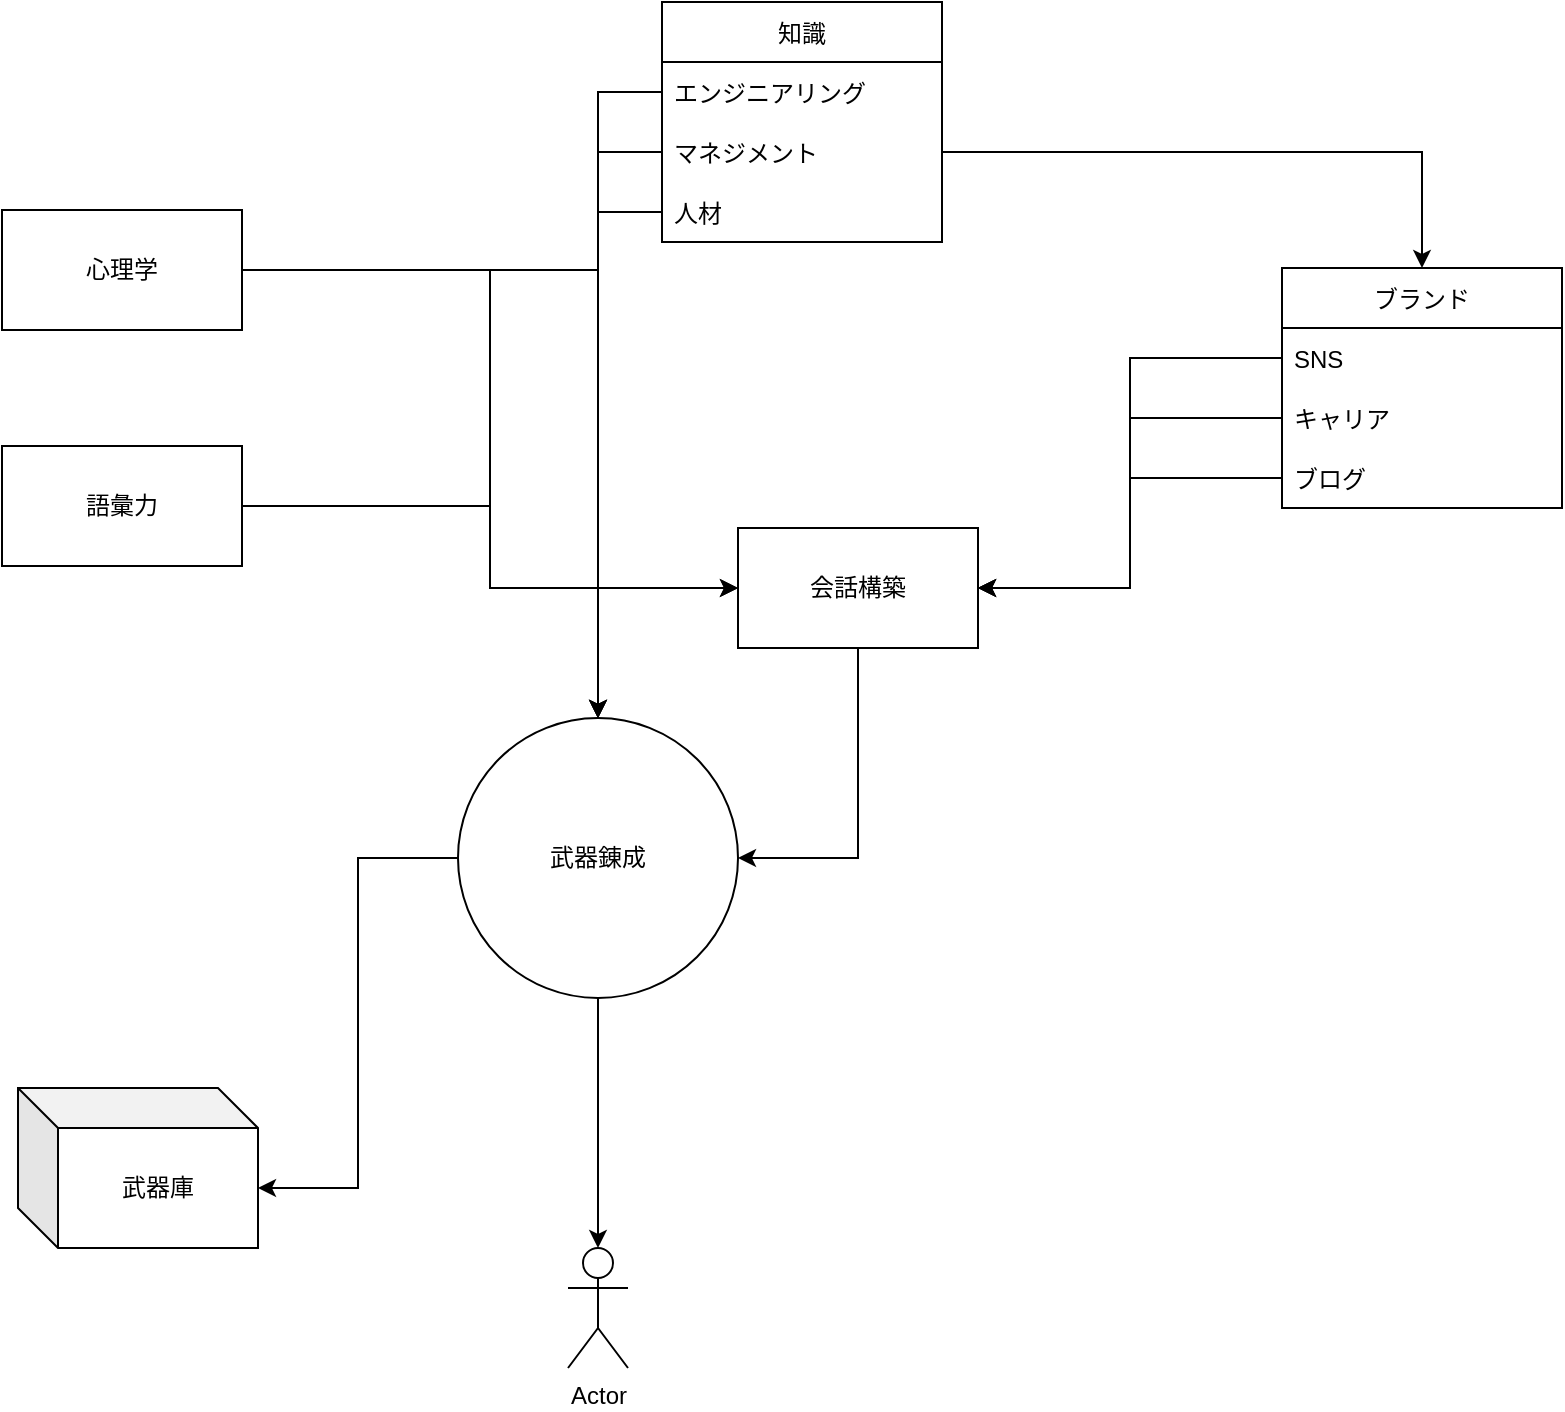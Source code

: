 <mxfile version="20.2.7" type="github" pages="2">
  <diagram name="Page-1" id="97916047-d0de-89f5-080d-49f4d83e522f">
    <mxGraphModel dx="1186" dy="553" grid="1" gridSize="10" guides="1" tooltips="1" connect="1" arrows="1" fold="1" page="1" pageScale="1.5" pageWidth="1169" pageHeight="827" background="none" math="0" shadow="0">
      <root>
        <mxCell id="0" />
        <mxCell id="1" parent="0" />
        <mxCell id="0nxCwqBTvq34lqj69ZZ7-71" value="知識" style="swimlane;fontStyle=0;childLayout=stackLayout;horizontal=1;startSize=30;horizontalStack=0;resizeParent=1;resizeParentMax=0;resizeLast=0;collapsible=1;marginBottom=0;" parent="1" vertex="1">
          <mxGeometry x="890" y="347" width="140" height="120" as="geometry">
            <mxRectangle x="788" y="395" width="60" height="30" as="alternateBounds" />
          </mxGeometry>
        </mxCell>
        <mxCell id="0nxCwqBTvq34lqj69ZZ7-72" value="エンジニアリング" style="text;strokeColor=none;fillColor=none;align=left;verticalAlign=middle;spacingLeft=4;spacingRight=4;overflow=hidden;points=[[0,0.5],[1,0.5]];portConstraint=eastwest;rotatable=0;" parent="0nxCwqBTvq34lqj69ZZ7-71" vertex="1">
          <mxGeometry y="30" width="140" height="30" as="geometry" />
        </mxCell>
        <mxCell id="0nxCwqBTvq34lqj69ZZ7-73" value="マネジメント" style="text;strokeColor=none;fillColor=none;align=left;verticalAlign=middle;spacingLeft=4;spacingRight=4;overflow=hidden;points=[[0,0.5],[1,0.5]];portConstraint=eastwest;rotatable=0;" parent="0nxCwqBTvq34lqj69ZZ7-71" vertex="1">
          <mxGeometry y="60" width="140" height="30" as="geometry" />
        </mxCell>
        <mxCell id="0nxCwqBTvq34lqj69ZZ7-74" value="人材" style="text;strokeColor=none;fillColor=none;align=left;verticalAlign=middle;spacingLeft=4;spacingRight=4;overflow=hidden;points=[[0,0.5],[1,0.5]];portConstraint=eastwest;rotatable=0;" parent="0nxCwqBTvq34lqj69ZZ7-71" vertex="1">
          <mxGeometry y="90" width="140" height="30" as="geometry" />
        </mxCell>
        <mxCell id="0nxCwqBTvq34lqj69ZZ7-75" value="ブランド" style="swimlane;fontStyle=0;childLayout=stackLayout;horizontal=1;startSize=30;horizontalStack=0;resizeParent=1;resizeParentMax=0;resizeLast=0;collapsible=1;marginBottom=0;" parent="1" vertex="1">
          <mxGeometry x="1200" y="480" width="140" height="120" as="geometry">
            <mxRectangle x="1045" y="515" width="90" height="30" as="alternateBounds" />
          </mxGeometry>
        </mxCell>
        <mxCell id="0nxCwqBTvq34lqj69ZZ7-76" value="SNS" style="text;strokeColor=none;fillColor=none;align=left;verticalAlign=middle;spacingLeft=4;spacingRight=4;overflow=hidden;points=[[0,0.5],[1,0.5]];portConstraint=eastwest;rotatable=0;" parent="0nxCwqBTvq34lqj69ZZ7-75" vertex="1">
          <mxGeometry y="30" width="140" height="30" as="geometry" />
        </mxCell>
        <mxCell id="0nxCwqBTvq34lqj69ZZ7-77" value="キャリア" style="text;strokeColor=none;fillColor=none;align=left;verticalAlign=middle;spacingLeft=4;spacingRight=4;overflow=hidden;points=[[0,0.5],[1,0.5]];portConstraint=eastwest;rotatable=0;" parent="0nxCwqBTvq34lqj69ZZ7-75" vertex="1">
          <mxGeometry y="60" width="140" height="30" as="geometry" />
        </mxCell>
        <mxCell id="0nxCwqBTvq34lqj69ZZ7-78" value="ブログ" style="text;strokeColor=none;fillColor=none;align=left;verticalAlign=middle;spacingLeft=4;spacingRight=4;overflow=hidden;points=[[0,0.5],[1,0.5]];portConstraint=eastwest;rotatable=0;" parent="0nxCwqBTvq34lqj69ZZ7-75" vertex="1">
          <mxGeometry y="90" width="140" height="30" as="geometry" />
        </mxCell>
        <mxCell id="0nxCwqBTvq34lqj69ZZ7-94" style="edgeStyle=orthogonalEdgeStyle;rounded=0;orthogonalLoop=1;jettySize=auto;html=1;entryX=0;entryY=0.5;entryDx=0;entryDy=0;" parent="1" source="0nxCwqBTvq34lqj69ZZ7-81" target="Dx-FZ579uy77j5tFRDLg-1" edge="1">
          <mxGeometry relative="1" as="geometry" />
        </mxCell>
        <mxCell id="0nxCwqBTvq34lqj69ZZ7-81" value="心理学" style="rounded=0;whiteSpace=wrap;html=1;" parent="1" vertex="1">
          <mxGeometry x="560" y="451" width="120" height="60" as="geometry" />
        </mxCell>
        <mxCell id="0nxCwqBTvq34lqj69ZZ7-83" style="edgeStyle=orthogonalEdgeStyle;rounded=0;orthogonalLoop=1;jettySize=auto;html=1;exitX=1;exitY=0.5;exitDx=0;exitDy=0;entryX=0.5;entryY=0;entryDx=0;entryDy=0;" parent="1" source="0nxCwqBTvq34lqj69ZZ7-73" target="0nxCwqBTvq34lqj69ZZ7-75" edge="1">
          <mxGeometry relative="1" as="geometry" />
        </mxCell>
        <mxCell id="0nxCwqBTvq34lqj69ZZ7-97" style="edgeStyle=orthogonalEdgeStyle;rounded=0;orthogonalLoop=1;jettySize=auto;html=1;entryX=0;entryY=0;entryDx=120;entryDy=50;entryPerimeter=0;" parent="1" source="0nxCwqBTvq34lqj69ZZ7-84" target="0nxCwqBTvq34lqj69ZZ7-96" edge="1">
          <mxGeometry relative="1" as="geometry" />
        </mxCell>
        <mxCell id="0nxCwqBTvq34lqj69ZZ7-99" style="edgeStyle=orthogonalEdgeStyle;rounded=0;orthogonalLoop=1;jettySize=auto;html=1;entryX=0.5;entryY=0;entryDx=0;entryDy=0;entryPerimeter=0;" parent="1" source="0nxCwqBTvq34lqj69ZZ7-84" target="0nxCwqBTvq34lqj69ZZ7-98" edge="1">
          <mxGeometry relative="1" as="geometry" />
        </mxCell>
        <mxCell id="0nxCwqBTvq34lqj69ZZ7-84" value="武器錬成" style="ellipse;whiteSpace=wrap;html=1;aspect=fixed;" parent="1" vertex="1">
          <mxGeometry x="788" y="705" width="140" height="140" as="geometry" />
        </mxCell>
        <mxCell id="0nxCwqBTvq34lqj69ZZ7-85" style="edgeStyle=orthogonalEdgeStyle;rounded=0;orthogonalLoop=1;jettySize=auto;html=1;entryX=1;entryY=0.5;entryDx=0;entryDy=0;" parent="1" source="0nxCwqBTvq34lqj69ZZ7-78" target="Dx-FZ579uy77j5tFRDLg-1" edge="1">
          <mxGeometry relative="1" as="geometry" />
        </mxCell>
        <mxCell id="0nxCwqBTvq34lqj69ZZ7-86" style="edgeStyle=orthogonalEdgeStyle;rounded=0;orthogonalLoop=1;jettySize=auto;html=1;entryX=1;entryY=0.5;entryDx=0;entryDy=0;" parent="1" source="0nxCwqBTvq34lqj69ZZ7-77" target="Dx-FZ579uy77j5tFRDLg-1" edge="1">
          <mxGeometry relative="1" as="geometry">
            <mxPoint x="918" y="695" as="targetPoint" />
          </mxGeometry>
        </mxCell>
        <mxCell id="0nxCwqBTvq34lqj69ZZ7-87" style="edgeStyle=orthogonalEdgeStyle;rounded=0;orthogonalLoop=1;jettySize=auto;html=1;entryX=1;entryY=0.5;entryDx=0;entryDy=0;" parent="1" source="0nxCwqBTvq34lqj69ZZ7-76" target="Dx-FZ579uy77j5tFRDLg-1" edge="1">
          <mxGeometry relative="1" as="geometry" />
        </mxCell>
        <mxCell id="0nxCwqBTvq34lqj69ZZ7-92" style="edgeStyle=orthogonalEdgeStyle;rounded=0;orthogonalLoop=1;jettySize=auto;html=1;entryX=0.5;entryY=0;entryDx=0;entryDy=0;" parent="1" source="0nxCwqBTvq34lqj69ZZ7-72" target="0nxCwqBTvq34lqj69ZZ7-84" edge="1">
          <mxGeometry relative="1" as="geometry" />
        </mxCell>
        <mxCell id="0nxCwqBTvq34lqj69ZZ7-93" style="edgeStyle=orthogonalEdgeStyle;rounded=0;orthogonalLoop=1;jettySize=auto;html=1;entryX=0.5;entryY=0;entryDx=0;entryDy=0;" parent="1" source="0nxCwqBTvq34lqj69ZZ7-73" target="0nxCwqBTvq34lqj69ZZ7-84" edge="1">
          <mxGeometry relative="1" as="geometry">
            <mxPoint x="898" y="675" as="targetPoint" />
          </mxGeometry>
        </mxCell>
        <mxCell id="0nxCwqBTvq34lqj69ZZ7-96" value="武器庫" style="shape=cube;whiteSpace=wrap;html=1;boundedLbl=1;backgroundOutline=1;darkOpacity=0.05;darkOpacity2=0.1;" parent="1" vertex="1">
          <mxGeometry x="568" y="890" width="120" height="80" as="geometry" />
        </mxCell>
        <mxCell id="0nxCwqBTvq34lqj69ZZ7-98" value="Actor" style="shape=umlActor;verticalLabelPosition=bottom;verticalAlign=top;html=1;outlineConnect=0;" parent="1" vertex="1">
          <mxGeometry x="843" y="970" width="30" height="60" as="geometry" />
        </mxCell>
        <mxCell id="0nxCwqBTvq34lqj69ZZ7-102" style="edgeStyle=orthogonalEdgeStyle;rounded=0;orthogonalLoop=1;jettySize=auto;html=1;entryX=0.5;entryY=0;entryDx=0;entryDy=0;" parent="1" source="0nxCwqBTvq34lqj69ZZ7-74" target="0nxCwqBTvq34lqj69ZZ7-84" edge="1">
          <mxGeometry relative="1" as="geometry" />
        </mxCell>
        <mxCell id="Dx-FZ579uy77j5tFRDLg-4" style="edgeStyle=orthogonalEdgeStyle;rounded=0;orthogonalLoop=1;jettySize=auto;html=1;entryX=1;entryY=0.5;entryDx=0;entryDy=0;" parent="1" source="Dx-FZ579uy77j5tFRDLg-1" target="0nxCwqBTvq34lqj69ZZ7-84" edge="1">
          <mxGeometry relative="1" as="geometry" />
        </mxCell>
        <mxCell id="Dx-FZ579uy77j5tFRDLg-1" value="会話構築" style="rounded=0;whiteSpace=wrap;html=1;" parent="1" vertex="1">
          <mxGeometry x="928" y="610" width="120" height="60" as="geometry" />
        </mxCell>
        <mxCell id="Dx-FZ579uy77j5tFRDLg-3" style="edgeStyle=orthogonalEdgeStyle;rounded=0;orthogonalLoop=1;jettySize=auto;html=1;exitX=1;exitY=0.5;exitDx=0;exitDy=0;entryX=0;entryY=0.5;entryDx=0;entryDy=0;" parent="1" source="Dx-FZ579uy77j5tFRDLg-2" target="Dx-FZ579uy77j5tFRDLg-1" edge="1">
          <mxGeometry relative="1" as="geometry">
            <mxPoint x="590" y="590" as="targetPoint" />
          </mxGeometry>
        </mxCell>
        <mxCell id="Dx-FZ579uy77j5tFRDLg-2" value="語彙力" style="rounded=0;whiteSpace=wrap;html=1;" parent="1" vertex="1">
          <mxGeometry x="560" y="569" width="120" height="60" as="geometry" />
        </mxCell>
        <mxCell id="Dx-FZ579uy77j5tFRDLg-5" style="edgeStyle=orthogonalEdgeStyle;rounded=0;orthogonalLoop=1;jettySize=auto;html=1;exitX=1;exitY=0.5;exitDx=0;exitDy=0;entryX=0.5;entryY=0;entryDx=0;entryDy=0;" parent="1" source="0nxCwqBTvq34lqj69ZZ7-81" target="0nxCwqBTvq34lqj69ZZ7-84" edge="1">
          <mxGeometry relative="1" as="geometry">
            <mxPoint x="690" y="491" as="sourcePoint" />
            <mxPoint x="860" y="700" as="targetPoint" />
          </mxGeometry>
        </mxCell>
      </root>
    </mxGraphModel>
  </diagram>
  <diagram id="hYWC9K3xYwkwDnj43Ob8" name="Page-2">
    <mxGraphModel dx="1186" dy="553" grid="1" gridSize="10" guides="1" tooltips="1" connect="1" arrows="1" fold="1" page="1" pageScale="1" pageWidth="850" pageHeight="1100" math="0" shadow="0">
      <root>
        <mxCell id="0" />
        <mxCell id="1" parent="0" />
      </root>
    </mxGraphModel>
  </diagram>
</mxfile>
